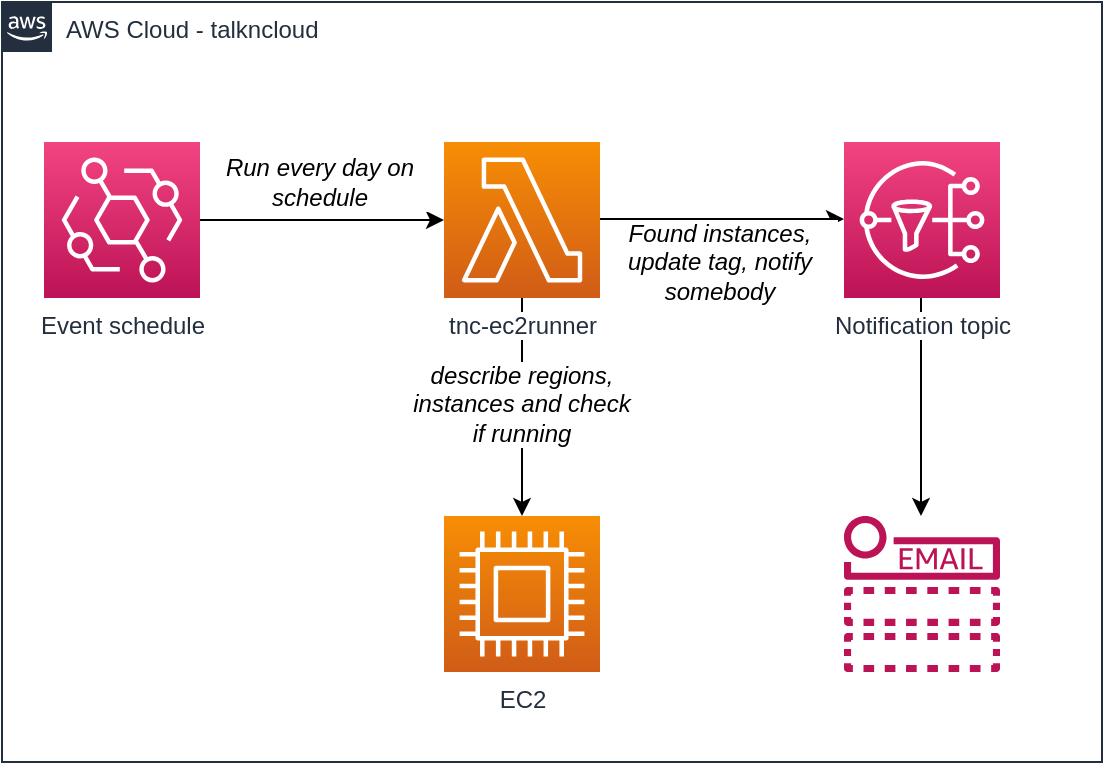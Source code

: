 <mxfile version="13.7.9" type="device" pages="2"><diagram id="s7KLLN74Bnh8BeH9_PPB" name="aws"><mxGraphModel dx="946" dy="914" grid="1" gridSize="10" guides="1" tooltips="1" connect="1" arrows="1" fold="1" page="1" pageScale="1" pageWidth="827" pageHeight="1169" math="0" shadow="0"><root><mxCell id="0"/><mxCell id="1" parent="0"/><mxCell id="lL_kozcKdfZGqV6U4XaE-1" value="AWS Cloud - talkncloud" style="points=[[0,0],[0.25,0],[0.5,0],[0.75,0],[1,0],[1,0.25],[1,0.5],[1,0.75],[1,1],[0.75,1],[0.5,1],[0.25,1],[0,1],[0,0.75],[0,0.5],[0,0.25]];outlineConnect=0;gradientColor=none;html=1;whiteSpace=wrap;fontSize=12;fontStyle=0;shape=mxgraph.aws4.group;grIcon=mxgraph.aws4.group_aws_cloud_alt;strokeColor=#232F3E;fillColor=none;verticalAlign=top;align=left;spacingLeft=30;fontColor=#232F3E;dashed=0;" vertex="1" parent="1"><mxGeometry x="139" y="250" width="550" height="380" as="geometry"/></mxCell><mxCell id="lL_kozcKdfZGqV6U4XaE-4" value="Event schedule" style="outlineConnect=0;fontColor=#232F3E;gradientColor=#F34482;gradientDirection=north;fillColor=#BC1356;strokeColor=#ffffff;dashed=0;verticalLabelPosition=bottom;verticalAlign=top;align=center;html=1;fontSize=12;fontStyle=0;aspect=fixed;shape=mxgraph.aws4.resourceIcon;resIcon=mxgraph.aws4.eventbridge;" vertex="1" parent="1"><mxGeometry x="160" y="320" width="78" height="78" as="geometry"/></mxCell><mxCell id="lL_kozcKdfZGqV6U4XaE-5" value="EC2" style="outlineConnect=0;fontColor=#232F3E;gradientColor=#F78E04;gradientDirection=north;fillColor=#D05C17;strokeColor=#ffffff;dashed=0;verticalLabelPosition=bottom;verticalAlign=top;align=center;html=1;fontSize=12;fontStyle=0;aspect=fixed;shape=mxgraph.aws4.resourceIcon;resIcon=mxgraph.aws4.compute;" vertex="1" parent="1"><mxGeometry x="360" y="507" width="78" height="78" as="geometry"/></mxCell><mxCell id="lL_kozcKdfZGqV6U4XaE-6" value="" style="outlineConnect=0;fontColor=#232F3E;gradientColor=none;fillColor=#BC1356;strokeColor=none;dashed=0;verticalLabelPosition=bottom;verticalAlign=top;align=center;html=1;fontSize=12;fontStyle=0;aspect=fixed;pointerEvents=1;shape=mxgraph.aws4.email_notification;" vertex="1" parent="1"><mxGeometry x="560" y="507" width="78" height="78" as="geometry"/></mxCell><mxCell id="lL_kozcKdfZGqV6U4XaE-7" value="" style="endArrow=classic;html=1;" edge="1" parent="1" source="lL_kozcKdfZGqV6U4XaE-4" target="lL_kozcKdfZGqV6U4XaE-3"><mxGeometry width="50" height="50" relative="1" as="geometry"><mxPoint x="390" y="490" as="sourcePoint"/><mxPoint x="440" y="440" as="targetPoint"/></mxGeometry></mxCell><mxCell id="lL_kozcKdfZGqV6U4XaE-8" value="" style="endArrow=classic;html=1;" edge="1" parent="1"><mxGeometry width="50" height="50" relative="1" as="geometry"><mxPoint x="438" y="358.5" as="sourcePoint"/><mxPoint x="560" y="358.5" as="targetPoint"/></mxGeometry></mxCell><mxCell id="lL_kozcKdfZGqV6U4XaE-9" value="" style="endArrow=classic;html=1;" edge="1" parent="1" source="lL_kozcKdfZGqV6U4XaE-3" target="lL_kozcKdfZGqV6U4XaE-5"><mxGeometry width="50" height="50" relative="1" as="geometry"><mxPoint x="560" y="460" as="sourcePoint"/><mxPoint x="438" y="460" as="targetPoint"/></mxGeometry></mxCell><mxCell id="lL_kozcKdfZGqV6U4XaE-3" value="tnc-ec2runner" style="outlineConnect=0;fontColor=#232F3E;gradientColor=#F78E04;gradientDirection=north;fillColor=#D05C17;strokeColor=#ffffff;dashed=0;verticalLabelPosition=bottom;verticalAlign=top;align=center;html=1;fontSize=12;fontStyle=0;aspect=fixed;shape=mxgraph.aws4.resourceIcon;resIcon=mxgraph.aws4.lambda;labelBackgroundColor=#ffffff;" vertex="1" parent="1"><mxGeometry x="360" y="320" width="78" height="78" as="geometry"/></mxCell><mxCell id="lL_kozcKdfZGqV6U4XaE-10" value="" style="endArrow=classic;html=1;" edge="1" parent="1"><mxGeometry width="50" height="50" relative="1" as="geometry"><mxPoint x="598.5" y="398" as="sourcePoint"/><mxPoint x="598.5" y="507" as="targetPoint"/></mxGeometry></mxCell><mxCell id="lL_kozcKdfZGqV6U4XaE-2" value="Notification topic" style="outlineConnect=0;fontColor=#232F3E;gradientColor=#F34482;gradientDirection=north;fillColor=#BC1356;strokeColor=#ffffff;dashed=0;verticalLabelPosition=bottom;verticalAlign=top;align=center;html=1;fontSize=12;fontStyle=0;aspect=fixed;shape=mxgraph.aws4.resourceIcon;resIcon=mxgraph.aws4.sns;labelBackgroundColor=#ffffff;" vertex="1" parent="1"><mxGeometry x="560" y="320" width="78" height="78" as="geometry"/></mxCell><mxCell id="lL_kozcKdfZGqV6U4XaE-11" value="Run every day on schedule" style="text;html=1;strokeColor=none;fillColor=none;align=center;verticalAlign=middle;whiteSpace=wrap;rounded=0;labelBackgroundColor=#ffffff;fontStyle=2" vertex="1" parent="1"><mxGeometry x="238" y="330" width="120" height="20" as="geometry"/></mxCell><mxCell id="lL_kozcKdfZGqV6U4XaE-12" value="describe regions, instances and check if running" style="text;html=1;strokeColor=none;fillColor=none;align=center;verticalAlign=middle;whiteSpace=wrap;rounded=0;labelBackgroundColor=#ffffff;fontStyle=2" vertex="1" parent="1"><mxGeometry x="339" y="441" width="120" height="20" as="geometry"/></mxCell><mxCell id="lL_kozcKdfZGqV6U4XaE-13" value="Found instances, update tag, notify somebody" style="text;html=1;strokeColor=none;fillColor=none;align=center;verticalAlign=middle;whiteSpace=wrap;rounded=0;labelBackgroundColor=#ffffff;fontStyle=2" vertex="1" parent="1"><mxGeometry x="438" y="370" width="120" height="20" as="geometry"/></mxCell></root></mxGraphModel></diagram><diagram id="QKUA-D3785x-m5i9Eqrp" name="program"><mxGraphModel dx="1113" dy="1075" grid="1" gridSize="10" guides="1" tooltips="1" connect="1" arrows="1" fold="1" page="1" pageScale="1" pageWidth="827" pageHeight="1169" math="0" shadow="0"><root><mxCell id="elbhdYcEE0tM4xulQlJk-0"/><mxCell id="elbhdYcEE0tM4xulQlJk-1" parent="elbhdYcEE0tM4xulQlJk-0"/><mxCell id="dDRLpLANh0Au3o3Jm0ot-11" value="" style="edgeStyle=orthogonalEdgeStyle;rounded=0;orthogonalLoop=1;jettySize=auto;html=1;" edge="1" parent="elbhdYcEE0tM4xulQlJk-1" source="dDRLpLANh0Au3o3Jm0ot-2" target="dDRLpLANh0Au3o3Jm0ot-10"><mxGeometry relative="1" as="geometry"/></mxCell><mxCell id="dDRLpLANh0Au3o3Jm0ot-12" value="STOPPED" style="edgeLabel;html=1;align=center;verticalAlign=middle;resizable=0;points=[];" vertex="1" connectable="0" parent="dDRLpLANh0Au3o3Jm0ot-11"><mxGeometry x="-0.14" relative="1" as="geometry"><mxPoint as="offset"/></mxGeometry></mxCell><mxCell id="dDRLpLANh0Au3o3Jm0ot-14" value="" style="edgeStyle=orthogonalEdgeStyle;rounded=0;orthogonalLoop=1;jettySize=auto;html=1;" edge="1" parent="elbhdYcEE0tM4xulQlJk-1" source="dDRLpLANh0Au3o3Jm0ot-2" target="dDRLpLANh0Au3o3Jm0ot-13"><mxGeometry relative="1" as="geometry"/></mxCell><mxCell id="dDRLpLANh0Au3o3Jm0ot-15" value="RUNNING" style="edgeLabel;html=1;align=center;verticalAlign=middle;resizable=0;points=[];" vertex="1" connectable="0" parent="dDRLpLANh0Au3o3Jm0ot-14"><mxGeometry x="-0.178" y="-1" relative="1" as="geometry"><mxPoint as="offset"/></mxGeometry></mxCell><mxCell id="dDRLpLANh0Au3o3Jm0ot-2" value="running or stopped &lt;br&gt;ec2?" style="rhombus;whiteSpace=wrap;html=1;labelBackgroundColor=none;fillColor=#fff2cc;strokeColor=#d6b656;" vertex="1" parent="elbhdYcEE0tM4xulQlJk-1"><mxGeometry x="70" y="449" width="140" height="80" as="geometry"/></mxCell><mxCell id="dDRLpLANh0Au3o3Jm0ot-24" value="" style="edgeStyle=orthogonalEdgeStyle;rounded=0;orthogonalLoop=1;jettySize=auto;html=1;" edge="1" parent="elbhdYcEE0tM4xulQlJk-1" source="dDRLpLANh0Au3o3Jm0ot-3" target="dDRLpLANh0Au3o3Jm0ot-7"><mxGeometry relative="1" as="geometry"/></mxCell><mxCell id="dDRLpLANh0Au3o3Jm0ot-3" value="checkEc2(): core function to read ec2 details like launchTime and check if passed threshold&amp;nbsp;" style="shape=process;whiteSpace=wrap;html=1;backgroundOutline=1;labelBackgroundColor=none;fillColor=#7EA6E0;" vertex="1" parent="elbhdYcEE0tM4xulQlJk-1"><mxGeometry x="30" y="130" width="220" height="60" as="geometry"/></mxCell><mxCell id="dDRLpLANh0Au3o3Jm0ot-25" value="" style="edgeStyle=orthogonalEdgeStyle;rounded=0;orthogonalLoop=1;jettySize=auto;html=1;" edge="1" parent="elbhdYcEE0tM4xulQlJk-1" source="dDRLpLANh0Au3o3Jm0ot-5" target="dDRLpLANh0Au3o3Jm0ot-3"><mxGeometry relative="1" as="geometry"/></mxCell><mxCell id="dDRLpLANh0Au3o3Jm0ot-5" value="handler(event, context): entry point for lambda, starts program" style="rounded=1;whiteSpace=wrap;html=1;labelBackgroundColor=none;fillColor=#FFD966;" vertex="1" parent="elbhdYcEE0tM4xulQlJk-1"><mxGeometry x="50" y="30" width="180" height="60" as="geometry"/></mxCell><mxCell id="dDRLpLANh0Au3o3Jm0ot-30" value="" style="edgeStyle=orthogonalEdgeStyle;rounded=0;orthogonalLoop=1;jettySize=auto;html=1;" edge="1" parent="elbhdYcEE0tM4xulQlJk-1" source="dDRLpLANh0Au3o3Jm0ot-7" target="dDRLpLANh0Au3o3Jm0ot-29"><mxGeometry relative="1" as="geometry"/></mxCell><mxCell id="dDRLpLANh0Au3o3Jm0ot-7" value="findRegions(): Get all of the ec2 regions to loop through" style="shape=process;whiteSpace=wrap;html=1;backgroundOutline=1;labelBackgroundColor=none;fillColor=#7EA6E0;" vertex="1" parent="elbhdYcEE0tM4xulQlJk-1"><mxGeometry x="210" y="230" width="220" height="60" as="geometry"/></mxCell><mxCell id="dDRLpLANh0Au3o3Jm0ot-26" value="" style="edgeStyle=orthogonalEdgeStyle;rounded=0;orthogonalLoop=1;jettySize=auto;html=1;" edge="1" parent="elbhdYcEE0tM4xulQlJk-1" source="dDRLpLANh0Au3o3Jm0ot-8" target="dDRLpLANh0Au3o3Jm0ot-9"><mxGeometry relative="1" as="geometry"/></mxCell><mxCell id="dDRLpLANh0Au3o3Jm0ot-8" value="formatMessage(meta, status): make the message to sns look nicer&amp;nbsp;" style="shape=process;whiteSpace=wrap;html=1;backgroundOutline=1;labelBackgroundColor=none;fillColor=#7EA6E0;" vertex="1" parent="elbhdYcEE0tM4xulQlJk-1"><mxGeometry x="30" y="860" width="220" height="60" as="geometry"/></mxCell><mxCell id="dDRLpLANh0Au3o3Jm0ot-28" value="" style="edgeStyle=orthogonalEdgeStyle;rounded=0;orthogonalLoop=1;jettySize=auto;html=1;" edge="1" parent="elbhdYcEE0tM4xulQlJk-1" source="dDRLpLANh0Au3o3Jm0ot-9" target="dDRLpLANh0Au3o3Jm0ot-27"><mxGeometry relative="1" as="geometry"/></mxCell><mxCell id="dDRLpLANh0Au3o3Jm0ot-9" value="publishSns(sub, msg): send to sns topic" style="shape=process;whiteSpace=wrap;html=1;backgroundOutline=1;labelBackgroundColor=none;fillColor=#7EA6E0;" vertex="1" parent="elbhdYcEE0tM4xulQlJk-1"><mxGeometry x="30" y="970" width="220" height="60" as="geometry"/></mxCell><mxCell id="dDRLpLANh0Au3o3Jm0ot-10" value="&lt;span style=&quot;color: rgb(51 , 51 , 51)&quot;&gt;remove tnc-ec2runner&lt;/span&gt;&lt;br style=&quot;color: rgb(51 , 51 , 51)&quot;&gt;&lt;span style=&quot;color: rgb(51 , 51 , 51)&quot;&gt;&amp;nbsp;tag&lt;/span&gt;" style="shape=parallelogram;perimeter=parallelogramPerimeter;whiteSpace=wrap;html=1;fixedSize=1;strokeColor=#666666;fillColor=#f5f5f5;fontColor=#333333;" vertex="1" parent="elbhdYcEE0tM4xulQlJk-1"><mxGeometry x="300" y="459" width="160" height="60" as="geometry"/></mxCell><mxCell id="dDRLpLANh0Au3o3Jm0ot-20" value="" style="edgeStyle=orthogonalEdgeStyle;rounded=0;orthogonalLoop=1;jettySize=auto;html=1;" edge="1" parent="elbhdYcEE0tM4xulQlJk-1" source="dDRLpLANh0Au3o3Jm0ot-13" target="dDRLpLANh0Au3o3Jm0ot-19"><mxGeometry relative="1" as="geometry"/></mxCell><mxCell id="dDRLpLANh0Au3o3Jm0ot-13" value="Check is ec2 instance has passed low, med or high thresholds" style="shape=parallelogram;perimeter=parallelogramPerimeter;whiteSpace=wrap;html=1;fixedSize=1;strokeColor=#666666;fillColor=#f5f5f5;fontColor=#333333;" vertex="1" parent="elbhdYcEE0tM4xulQlJk-1"><mxGeometry x="50" y="619" width="180" height="60" as="geometry"/></mxCell><mxCell id="dDRLpLANh0Au3o3Jm0ot-21" value="" style="edgeStyle=orthogonalEdgeStyle;rounded=0;orthogonalLoop=1;jettySize=auto;html=1;" edge="1" parent="elbhdYcEE0tM4xulQlJk-1" source="dDRLpLANh0Au3o3Jm0ot-19" target="dDRLpLANh0Au3o3Jm0ot-8"><mxGeometry relative="1" as="geometry"/></mxCell><mxCell id="dDRLpLANh0Au3o3Jm0ot-32" value="YES" style="edgeLabel;html=1;align=center;verticalAlign=middle;resizable=0;points=[];" vertex="1" connectable="0" parent="dDRLpLANh0Au3o3Jm0ot-21"><mxGeometry x="0.197" y="1" relative="1" as="geometry"><mxPoint as="offset"/></mxGeometry></mxCell><mxCell id="dDRLpLANh0Au3o3Jm0ot-19" value="If instances found, process" style="rhombus;whiteSpace=wrap;html=1;labelBackgroundColor=none;fillColor=#fff2cc;strokeColor=#d6b656;" vertex="1" parent="elbhdYcEE0tM4xulQlJk-1"><mxGeometry x="70" y="729" width="140" height="80" as="geometry"/></mxCell><mxCell id="dDRLpLANh0Au3o3Jm0ot-22" value="" style="endArrow=classic;html=1;exitX=1;exitY=0.5;exitDx=0;exitDy=0;" edge="1" parent="elbhdYcEE0tM4xulQlJk-1" source="dDRLpLANh0Au3o3Jm0ot-19"><mxGeometry width="50" height="50" relative="1" as="geometry"><mxPoint x="140" y="839" as="sourcePoint"/><mxPoint x="140" y="419" as="targetPoint"/><Array as="points"><mxPoint x="480" y="769"/><mxPoint x="480" y="419"/></Array></mxGeometry></mxCell><mxCell id="dDRLpLANh0Au3o3Jm0ot-23" value="LOOP, next region" style="edgeLabel;html=1;align=center;verticalAlign=middle;resizable=0;points=[];" vertex="1" connectable="0" parent="dDRLpLANh0Au3o3Jm0ot-22"><mxGeometry x="-0.002" y="-2" relative="1" as="geometry"><mxPoint as="offset"/></mxGeometry></mxCell><mxCell id="dDRLpLANh0Au3o3Jm0ot-27" value="END" style="rounded=1;whiteSpace=wrap;html=1;labelBackgroundColor=none;fillColor=#FFD966;" vertex="1" parent="elbhdYcEE0tM4xulQlJk-1"><mxGeometry x="50" y="1080" width="180" height="40" as="geometry"/></mxCell><mxCell id="dDRLpLANh0Au3o3Jm0ot-31" value="" style="edgeStyle=orthogonalEdgeStyle;rounded=0;orthogonalLoop=1;jettySize=auto;html=1;" edge="1" parent="elbhdYcEE0tM4xulQlJk-1" source="dDRLpLANh0Au3o3Jm0ot-29" target="dDRLpLANh0Au3o3Jm0ot-2"><mxGeometry relative="1" as="geometry"/></mxCell><mxCell id="dDRLpLANh0Au3o3Jm0ot-29" value="regions list of AWS ec2&lt;br&gt;regions" style="shape=parallelogram;perimeter=parallelogramPerimeter;whiteSpace=wrap;html=1;fixedSize=1;strokeColor=#666666;fillColor=#f5f5f5;fontColor=#333333;" vertex="1" parent="elbhdYcEE0tM4xulQlJk-1"><mxGeometry x="50" y="330" width="180" height="60" as="geometry"/></mxCell></root></mxGraphModel></diagram></mxfile>
